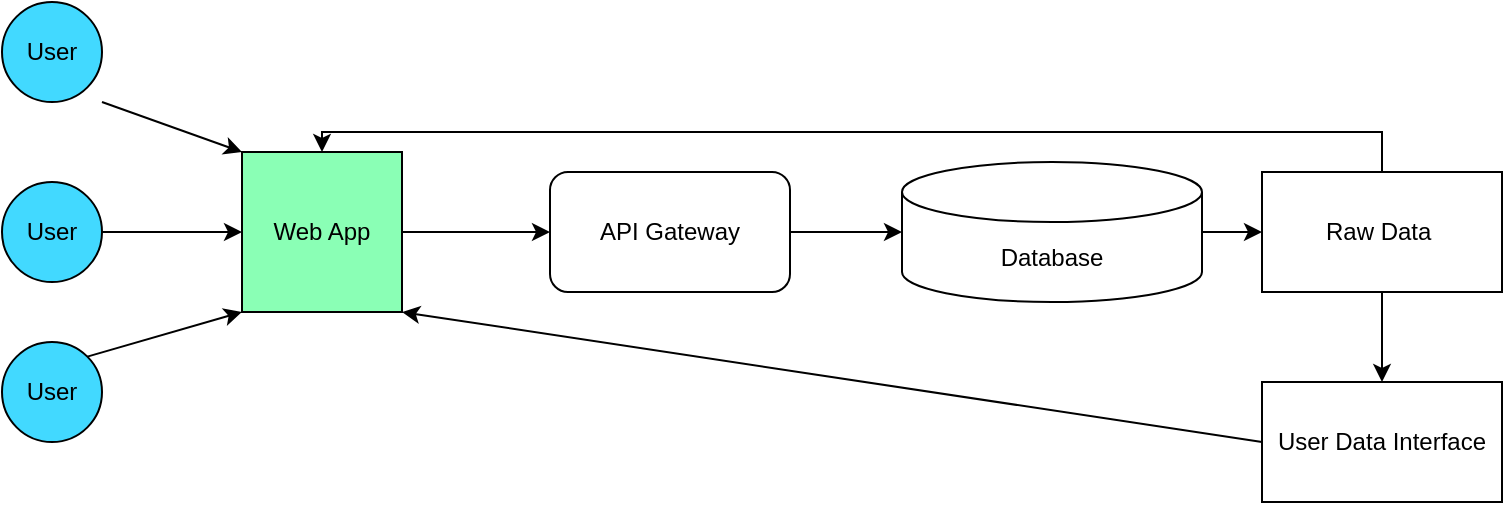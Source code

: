 <mxfile version="23.1.0" type="device">
  <diagram id="C5RBs43oDa-KdzZeNtuy" name="Page-1">
    <mxGraphModel dx="794" dy="412" grid="1" gridSize="10" guides="1" tooltips="1" connect="1" arrows="1" fold="1" page="1" pageScale="1" pageWidth="827" pageHeight="1169" math="0" shadow="0">
      <root>
        <mxCell id="WIyWlLk6GJQsqaUBKTNV-0" />
        <mxCell id="WIyWlLk6GJQsqaUBKTNV-1" parent="WIyWlLk6GJQsqaUBKTNV-0" />
        <mxCell id="sbnkvN23qmMUM0dp6lNf-9" style="edgeStyle=none;rounded=0;orthogonalLoop=1;jettySize=auto;html=1;exitX=1;exitY=1;exitDx=0;exitDy=0;exitPerimeter=0;entryX=0;entryY=0;entryDx=0;entryDy=0;" edge="1" parent="WIyWlLk6GJQsqaUBKTNV-1" source="sbnkvN23qmMUM0dp6lNf-0" target="sbnkvN23qmMUM0dp6lNf-4">
          <mxGeometry relative="1" as="geometry" />
        </mxCell>
        <mxCell id="sbnkvN23qmMUM0dp6lNf-0" value="User" style="ellipse;whiteSpace=wrap;html=1;aspect=fixed;fillColor=#42D9FF;points=[[0,0,0,0,0],[0,0.5,0,0,0],[0,1,0,0,0],[0.5,0,0,0,0],[0.5,1,0,0,0],[1,0,0,0,0],[1,0.5,0,0,0],[1,1,0,0,0]];" vertex="1" parent="WIyWlLk6GJQsqaUBKTNV-1">
          <mxGeometry x="80" y="160" width="50" height="50" as="geometry" />
        </mxCell>
        <mxCell id="sbnkvN23qmMUM0dp6lNf-11" style="edgeStyle=none;rounded=0;orthogonalLoop=1;jettySize=auto;html=1;exitX=1;exitY=0;exitDx=0;exitDy=0;entryX=0;entryY=1;entryDx=0;entryDy=0;" edge="1" parent="WIyWlLk6GJQsqaUBKTNV-1" source="sbnkvN23qmMUM0dp6lNf-1" target="sbnkvN23qmMUM0dp6lNf-4">
          <mxGeometry relative="1" as="geometry" />
        </mxCell>
        <mxCell id="sbnkvN23qmMUM0dp6lNf-1" value="User" style="ellipse;whiteSpace=wrap;html=1;aspect=fixed;fillColor=#42D9FF;" vertex="1" parent="WIyWlLk6GJQsqaUBKTNV-1">
          <mxGeometry x="80" y="330" width="50" height="50" as="geometry" />
        </mxCell>
        <mxCell id="sbnkvN23qmMUM0dp6lNf-10" style="edgeStyle=none;rounded=0;orthogonalLoop=1;jettySize=auto;html=1;exitX=1;exitY=0.5;exitDx=0;exitDy=0;" edge="1" parent="WIyWlLk6GJQsqaUBKTNV-1" source="sbnkvN23qmMUM0dp6lNf-2" target="sbnkvN23qmMUM0dp6lNf-4">
          <mxGeometry relative="1" as="geometry" />
        </mxCell>
        <mxCell id="sbnkvN23qmMUM0dp6lNf-2" value="User" style="ellipse;whiteSpace=wrap;html=1;aspect=fixed;fillColor=#42D9FF;" vertex="1" parent="WIyWlLk6GJQsqaUBKTNV-1">
          <mxGeometry x="80" y="250" width="50" height="50" as="geometry" />
        </mxCell>
        <mxCell id="sbnkvN23qmMUM0dp6lNf-12" style="edgeStyle=none;rounded=0;orthogonalLoop=1;jettySize=auto;html=1;exitX=1;exitY=0.5;exitDx=0;exitDy=0;" edge="1" parent="WIyWlLk6GJQsqaUBKTNV-1" source="sbnkvN23qmMUM0dp6lNf-4" target="sbnkvN23qmMUM0dp6lNf-5">
          <mxGeometry relative="1" as="geometry" />
        </mxCell>
        <mxCell id="sbnkvN23qmMUM0dp6lNf-4" value="Web App" style="whiteSpace=wrap;html=1;aspect=fixed;fillColor=#8AFFB5;" vertex="1" parent="WIyWlLk6GJQsqaUBKTNV-1">
          <mxGeometry x="200" y="235" width="80" height="80" as="geometry" />
        </mxCell>
        <mxCell id="sbnkvN23qmMUM0dp6lNf-13" style="edgeStyle=none;rounded=0;orthogonalLoop=1;jettySize=auto;html=1;exitX=1;exitY=0.5;exitDx=0;exitDy=0;" edge="1" parent="WIyWlLk6GJQsqaUBKTNV-1" source="sbnkvN23qmMUM0dp6lNf-5" target="sbnkvN23qmMUM0dp6lNf-6">
          <mxGeometry relative="1" as="geometry" />
        </mxCell>
        <mxCell id="sbnkvN23qmMUM0dp6lNf-5" value="API Gateway" style="rounded=1;whiteSpace=wrap;html=1;" vertex="1" parent="WIyWlLk6GJQsqaUBKTNV-1">
          <mxGeometry x="354" y="245" width="120" height="60" as="geometry" />
        </mxCell>
        <mxCell id="sbnkvN23qmMUM0dp6lNf-18" style="edgeStyle=none;rounded=0;orthogonalLoop=1;jettySize=auto;html=1;exitX=1;exitY=0.5;exitDx=0;exitDy=0;exitPerimeter=0;entryX=0;entryY=0.5;entryDx=0;entryDy=0;" edge="1" parent="WIyWlLk6GJQsqaUBKTNV-1" source="sbnkvN23qmMUM0dp6lNf-6" target="sbnkvN23qmMUM0dp6lNf-7">
          <mxGeometry relative="1" as="geometry" />
        </mxCell>
        <mxCell id="sbnkvN23qmMUM0dp6lNf-6" value="Database" style="shape=cylinder3;whiteSpace=wrap;html=1;boundedLbl=1;backgroundOutline=1;size=15;" vertex="1" parent="WIyWlLk6GJQsqaUBKTNV-1">
          <mxGeometry x="530" y="240" width="150" height="70" as="geometry" />
        </mxCell>
        <mxCell id="sbnkvN23qmMUM0dp6lNf-19" style="edgeStyle=orthogonalEdgeStyle;rounded=0;orthogonalLoop=1;jettySize=auto;html=1;exitX=0.5;exitY=1;exitDx=0;exitDy=0;entryX=0.5;entryY=0;entryDx=0;entryDy=0;" edge="1" parent="WIyWlLk6GJQsqaUBKTNV-1" source="sbnkvN23qmMUM0dp6lNf-7" target="sbnkvN23qmMUM0dp6lNf-8">
          <mxGeometry relative="1" as="geometry" />
        </mxCell>
        <mxCell id="sbnkvN23qmMUM0dp6lNf-20" style="edgeStyle=orthogonalEdgeStyle;rounded=0;orthogonalLoop=1;jettySize=auto;html=1;exitX=0.5;exitY=0;exitDx=0;exitDy=0;entryX=0.5;entryY=0;entryDx=0;entryDy=0;" edge="1" parent="WIyWlLk6GJQsqaUBKTNV-1" source="sbnkvN23qmMUM0dp6lNf-7" target="sbnkvN23qmMUM0dp6lNf-4">
          <mxGeometry relative="1" as="geometry" />
        </mxCell>
        <mxCell id="sbnkvN23qmMUM0dp6lNf-7" value="Raw Data&amp;nbsp;" style="rounded=0;whiteSpace=wrap;html=1;" vertex="1" parent="WIyWlLk6GJQsqaUBKTNV-1">
          <mxGeometry x="710" y="245" width="120" height="60" as="geometry" />
        </mxCell>
        <mxCell id="sbnkvN23qmMUM0dp6lNf-16" style="edgeStyle=none;rounded=0;orthogonalLoop=1;jettySize=auto;html=1;exitX=0;exitY=0.5;exitDx=0;exitDy=0;entryX=1;entryY=1;entryDx=0;entryDy=0;" edge="1" parent="WIyWlLk6GJQsqaUBKTNV-1" source="sbnkvN23qmMUM0dp6lNf-8" target="sbnkvN23qmMUM0dp6lNf-4">
          <mxGeometry relative="1" as="geometry" />
        </mxCell>
        <mxCell id="sbnkvN23qmMUM0dp6lNf-8" value="User Data Interface" style="rounded=0;whiteSpace=wrap;html=1;" vertex="1" parent="WIyWlLk6GJQsqaUBKTNV-1">
          <mxGeometry x="710" y="350" width="120" height="60" as="geometry" />
        </mxCell>
      </root>
    </mxGraphModel>
  </diagram>
</mxfile>
